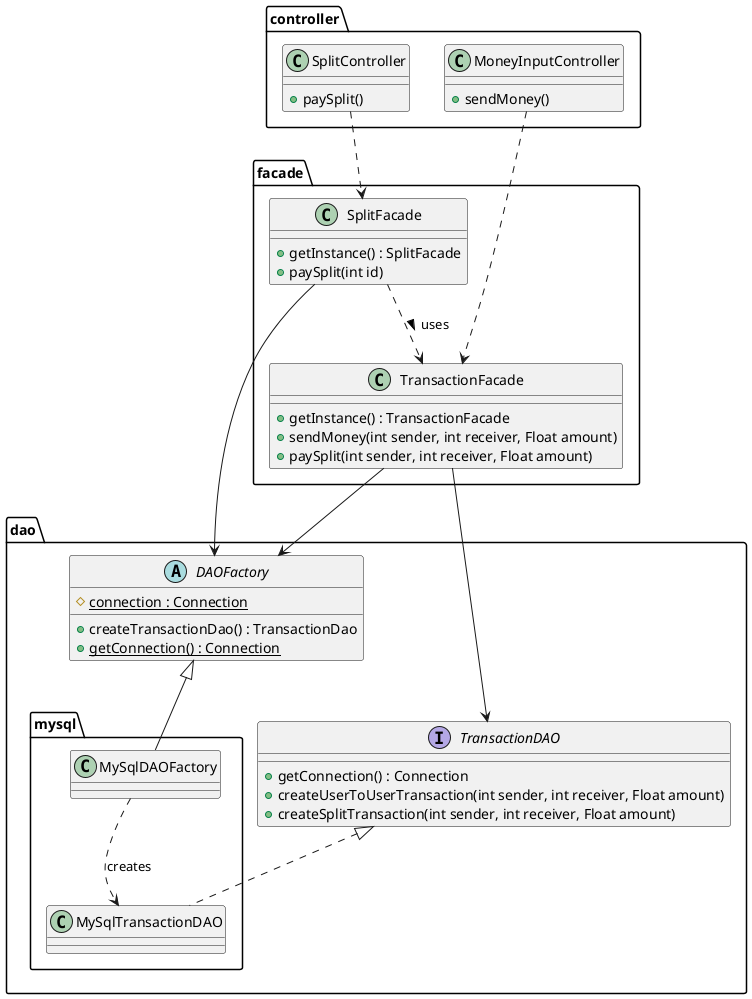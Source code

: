 @startuml make_payment

package controller <<Folder>> {
  class MoneyInputController {
    +sendMoney()
  }
  class SplitController {
    +paySplit()
  }
}

package facade <<Folder>> {
  class TransactionFacade {
    +getInstance() : TransactionFacade
    +sendMoney(int sender, int receiver, Float amount)
    +paySplit(int sender, int receiver, Float amount)
  }

  class SplitFacade {
      +getInstance() : SplitFacade
      +paySplit(int id)
    }

  SplitFacade ..> TransactionFacade : uses >
}


package dao <<Folder>> {
  abstract class DAOFactory {
    #{static}connection : Connection
    +createTransactionDao() : TransactionDao
    +{static}getConnection() : Connection
  }

  package mysql <<Folder>> {
    class MySqlDAOFactory {}
    class MySqlTransactionDAO {}
    MySqlDAOFactory .down.> MySqlTransactionDAO : creates
  }

  interface TransactionDAO {
    +getConnection() : Connection
    +createUserToUserTransaction(int sender, int receiver, Float amount)
    +createSplitTransaction(int sender, int receiver, Float amount)
  }



  DAOFactory <|-- MySqlDAOFactory
  TransactionDAO <|.. MySqlTransactionDAO


}

MoneyInputController .down.> TransactionFacade
SplitController .down.> SplitFacade

TransactionFacade -down-> DAOFactory
TransactionFacade --> TransactionDAO

SplitFacade -down-> DAOFactory

@enduml